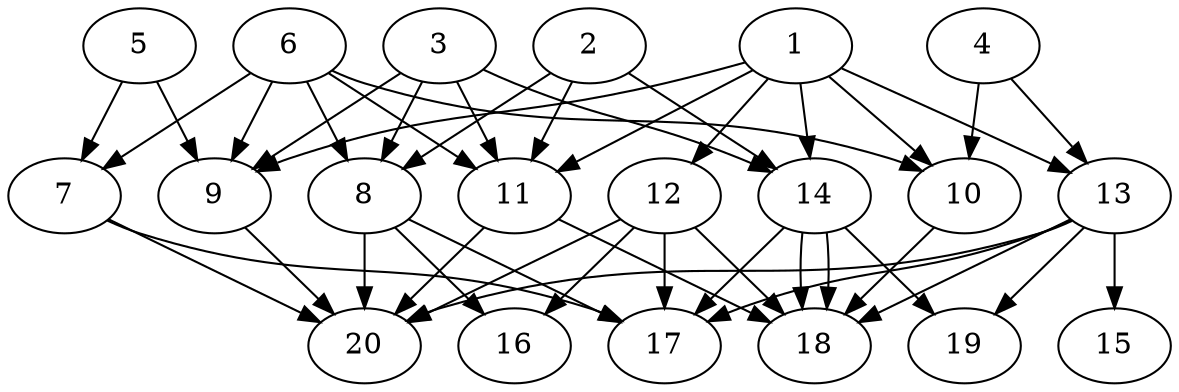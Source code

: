 // DAG automatically generated by daggen at Wed Jul 24 21:20:07 2019
// ./daggen --dot -n 20 --ccr 0.4 --fat 0.8 --regular 0.5 --density 0.8 --mindata 5242880 --maxdata 52428800 
digraph G {
  1 [size="106206720", alpha="0.08", expect_size="42482688"] 
  1 -> 9 [size ="42482688"]
  1 -> 10 [size ="42482688"]
  1 -> 11 [size ="42482688"]
  1 -> 12 [size ="42482688"]
  1 -> 13 [size ="42482688"]
  1 -> 14 [size ="42482688"]
  2 [size="94556160", alpha="0.06", expect_size="37822464"] 
  2 -> 8 [size ="37822464"]
  2 -> 11 [size ="37822464"]
  2 -> 14 [size ="37822464"]
  3 [size="53632000", alpha="0.10", expect_size="21452800"] 
  3 -> 8 [size ="21452800"]
  3 -> 9 [size ="21452800"]
  3 -> 11 [size ="21452800"]
  3 -> 14 [size ="21452800"]
  4 [size="47938560", alpha="0.11", expect_size="19175424"] 
  4 -> 10 [size ="19175424"]
  4 -> 13 [size ="19175424"]
  5 [size="111518720", alpha="0.03", expect_size="44607488"] 
  5 -> 7 [size ="44607488"]
  5 -> 9 [size ="44607488"]
  6 [size="115706880", alpha="0.07", expect_size="46282752"] 
  6 -> 7 [size ="46282752"]
  6 -> 8 [size ="46282752"]
  6 -> 9 [size ="46282752"]
  6 -> 10 [size ="46282752"]
  6 -> 11 [size ="46282752"]
  7 [size="68495360", alpha="0.13", expect_size="27398144"] 
  7 -> 17 [size ="27398144"]
  7 -> 20 [size ="27398144"]
  8 [size="44211200", alpha="0.20", expect_size="17684480"] 
  8 -> 16 [size ="17684480"]
  8 -> 17 [size ="17684480"]
  8 -> 20 [size ="17684480"]
  9 [size="79096320", alpha="0.12", expect_size="31638528"] 
  9 -> 20 [size ="31638528"]
  10 [size="77570560", alpha="0.19", expect_size="31028224"] 
  10 -> 18 [size ="31028224"]
  11 [size="128035840", alpha="0.07", expect_size="51214336"] 
  11 -> 18 [size ="51214336"]
  11 -> 20 [size ="51214336"]
  12 [size="58721280", alpha="0.11", expect_size="23488512"] 
  12 -> 16 [size ="23488512"]
  12 -> 17 [size ="23488512"]
  12 -> 18 [size ="23488512"]
  12 -> 20 [size ="23488512"]
  13 [size="96711680", alpha="0.09", expect_size="38684672"] 
  13 -> 15 [size ="38684672"]
  13 -> 17 [size ="38684672"]
  13 -> 18 [size ="38684672"]
  13 -> 19 [size ="38684672"]
  13 -> 20 [size ="38684672"]
  14 [size="40488960", alpha="0.12", expect_size="16195584"] 
  14 -> 17 [size ="16195584"]
  14 -> 18 [size ="16195584"]
  14 -> 18 [size ="16195584"]
  14 -> 19 [size ="16195584"]
  15 [size="105909760", alpha="0.07", expect_size="42363904"] 
  16 [size="123368960", alpha="0.16", expect_size="49347584"] 
  17 [size="46796800", alpha="0.05", expect_size="18718720"] 
  18 [size="124144640", alpha="0.16", expect_size="49657856"] 
  19 [size="121264640", alpha="0.07", expect_size="48505856"] 
  20 [size="75453440", alpha="0.02", expect_size="30181376"] 
}
